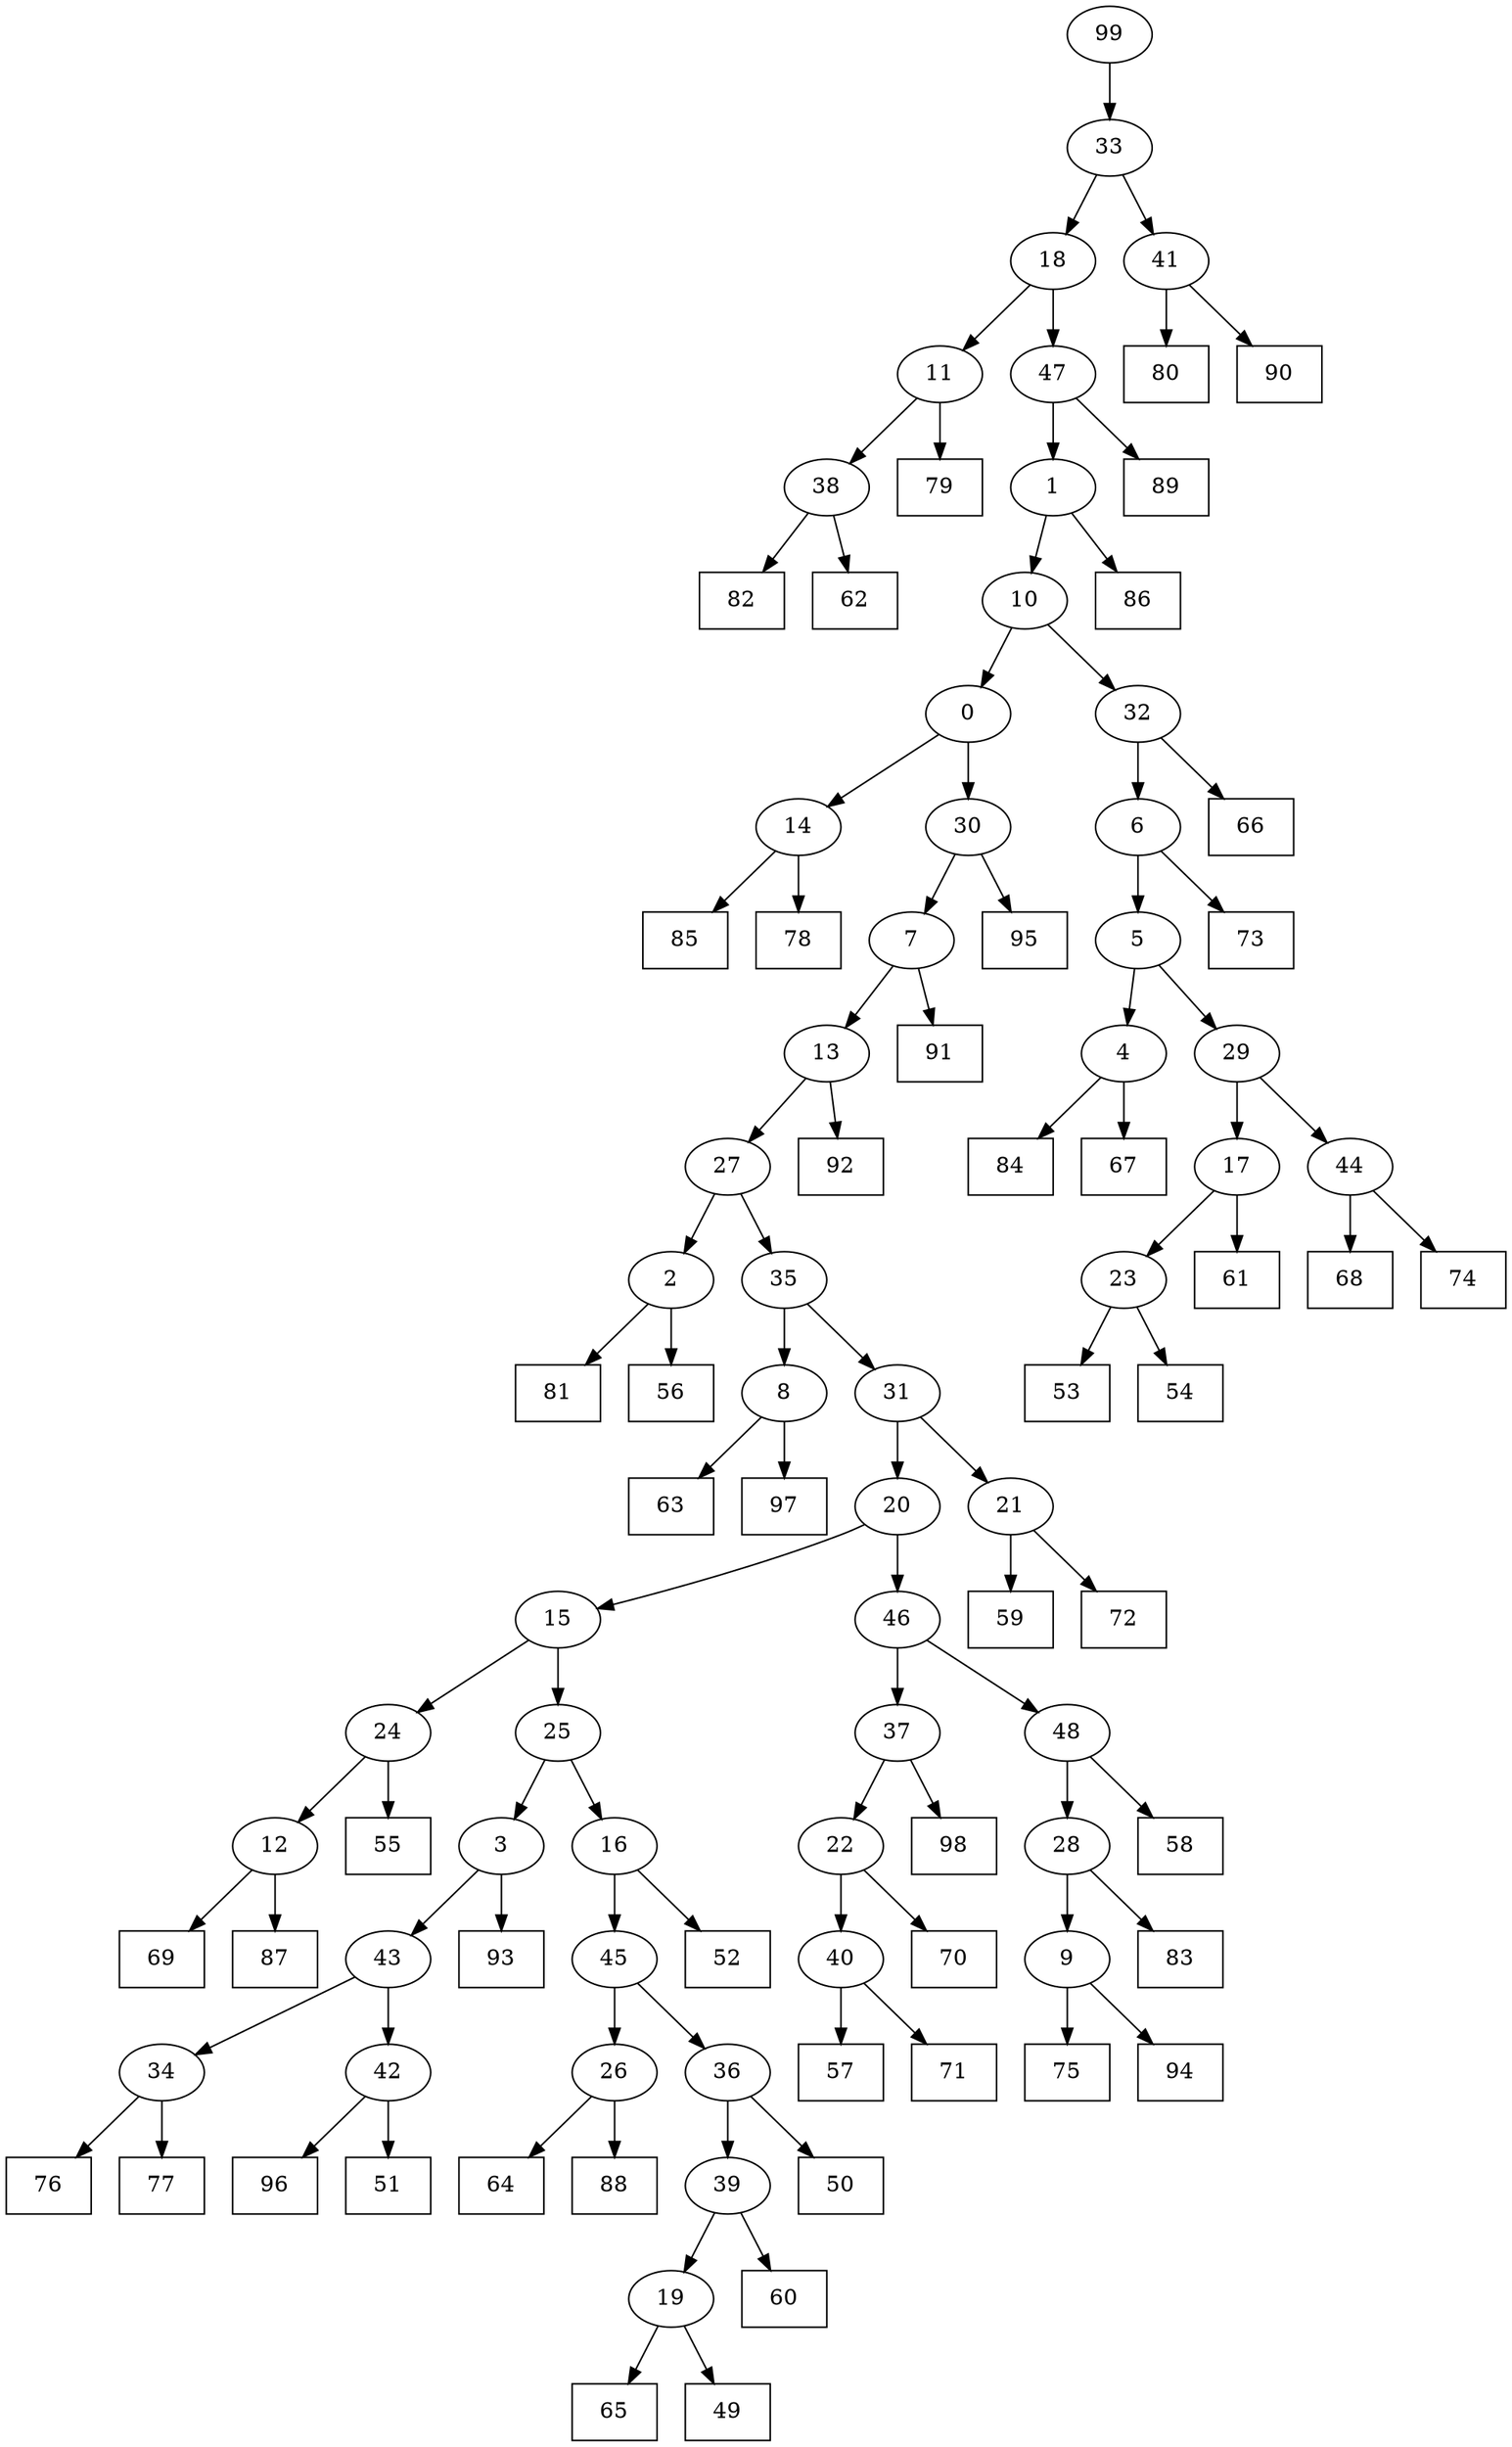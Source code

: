 digraph G {
0[label="0"];
1[label="1"];
2[label="2"];
3[label="3"];
4[label="4"];
5[label="5"];
6[label="6"];
7[label="7"];
8[label="8"];
9[label="9"];
10[label="10"];
11[label="11"];
12[label="12"];
13[label="13"];
14[label="14"];
15[label="15"];
16[label="16"];
17[label="17"];
18[label="18"];
19[label="19"];
20[label="20"];
21[label="21"];
22[label="22"];
23[label="23"];
24[label="24"];
25[label="25"];
26[label="26"];
27[label="27"];
28[label="28"];
29[label="29"];
30[label="30"];
31[label="31"];
32[label="32"];
33[label="33"];
34[label="34"];
35[label="35"];
36[label="36"];
37[label="37"];
38[label="38"];
39[label="39"];
40[label="40"];
41[label="41"];
42[label="42"];
43[label="43"];
44[label="44"];
45[label="45"];
46[label="46"];
47[label="47"];
48[label="48"];
49[shape=box,label="61"];
50[shape=box,label="69"];
51[shape=box,label="59"];
52[shape=box,label="64"];
53[shape=box,label="73"];
54[shape=box,label="68"];
55[shape=box,label="83"];
56[shape=box,label="81"];
57[shape=box,label="56"];
58[shape=box,label="76"];
59[shape=box,label="57"];
60[shape=box,label="58"];
61[shape=box,label="80"];
62[shape=box,label="53"];
63[shape=box,label="66"];
64[shape=box,label="70"];
65[shape=box,label="96"];
66[shape=box,label="82"];
67[shape=box,label="72"];
68[shape=box,label="65"];
69[shape=box,label="85"];
70[shape=box,label="62"];
71[shape=box,label="54"];
72[shape=box,label="77"];
73[shape=box,label="71"];
74[shape=box,label="86"];
75[shape=box,label="60"];
76[shape=box,label="84"];
77[shape=box,label="51"];
78[shape=box,label="87"];
79[shape=box,label="79"];
80[shape=box,label="49"];
81[shape=box,label="50"];
82[shape=box,label="88"];
83[shape=box,label="63"];
84[shape=box,label="75"];
85[shape=box,label="91"];
86[shape=box,label="52"];
87[shape=box,label="98"];
88[shape=box,label="92"];
89[shape=box,label="55"];
90[shape=box,label="95"];
91[shape=box,label="74"];
92[shape=box,label="67"];
93[shape=box,label="93"];
94[shape=box,label="78"];
95[shape=box,label="89"];
96[shape=box,label="90"];
97[shape=box,label="97"];
98[shape=box,label="94"];
99[label="99"];
39->75 ;
28->55 ;
21->67 ;
40->59 ;
47->95 ;
26->52 ;
38->70 ;
8->97 ;
21->51 ;
37->87 ;
48->28 ;
23->62 ;
8->83 ;
19->80 ;
42->77 ;
11->79 ;
35->31 ;
36->81 ;
44->54 ;
10->0 ;
3->43 ;
29->17 ;
7->13 ;
44->91 ;
20->15 ;
3->93 ;
4->76 ;
34->58 ;
23->71 ;
32->63 ;
14->69 ;
1->74 ;
33->41 ;
41->96 ;
0->30 ;
30->90 ;
43->42 ;
42->65 ;
25->3 ;
15->25 ;
19->68 ;
1->10 ;
32->6 ;
30->7 ;
7->85 ;
2->57 ;
12->50 ;
22->40 ;
40->73 ;
6->5 ;
11->38 ;
38->66 ;
10->32 ;
48->60 ;
0->14 ;
9->84 ;
17->23 ;
16->45 ;
27->35 ;
35->8 ;
31->21 ;
43->34 ;
34->72 ;
5->4 ;
18->11 ;
24->12 ;
12->78 ;
45->36 ;
4->92 ;
5->29 ;
29->44 ;
18->47 ;
47->1 ;
2->56 ;
28->9 ;
9->98 ;
13->88 ;
25->16 ;
16->86 ;
41->61 ;
45->26 ;
26->82 ;
46->48 ;
15->24 ;
24->89 ;
36->39 ;
39->19 ;
14->94 ;
13->27 ;
27->2 ;
6->53 ;
46->37 ;
37->22 ;
22->64 ;
99->33 ;
33->18 ;
17->49 ;
31->20 ;
20->46 ;
}
